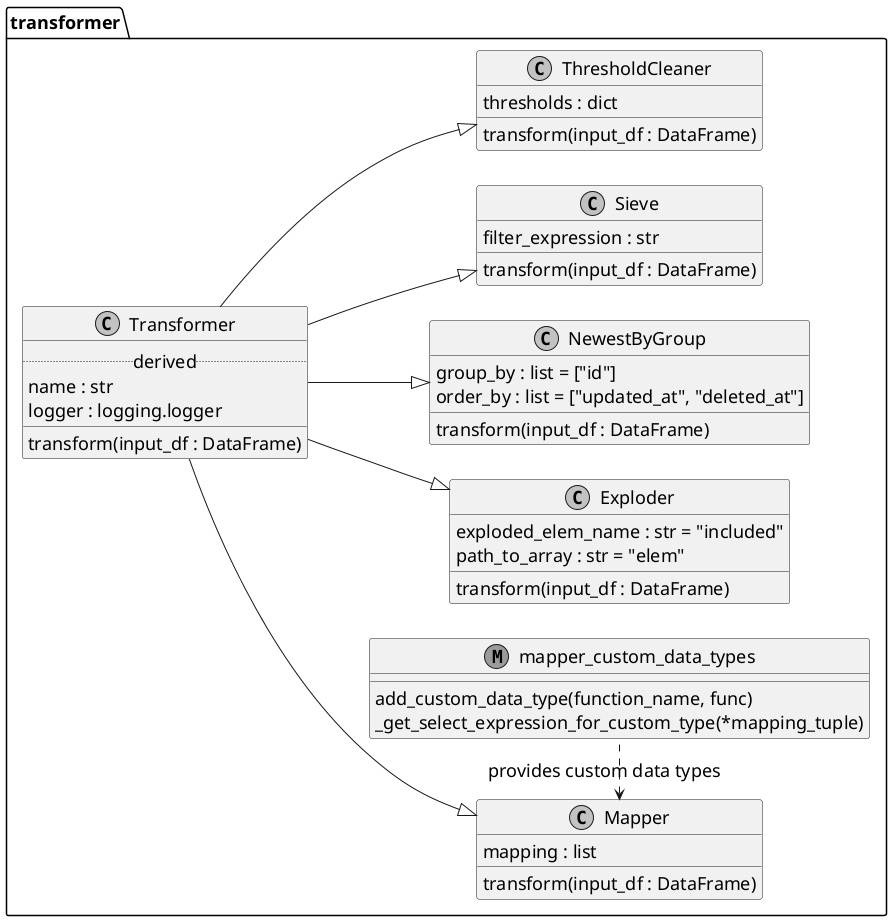 @startuml

skinparam monochrome true
skinparam defaultFontname Bitstream Vera Sans Mono
skinparam defaultFontSize 18


left to right direction


namespace transformer{
    
  class Transformer {
    .. derived ..
    name : str
    logger : logging.logger
    __
    transform(input_df : DataFrame)
  }
  class Mapper {
    mapping : list
    __
    transform(input_df : DataFrame)
  }
  class Exploder {
    exploded_elem_name : str = "included"
    path_to_array : str = "elem"
    __
    transform(input_df : DataFrame)
  }
  class NewestByGroup {
    group_by : list = ["id"]
    order_by : list = ["updated_at", "deleted_at"]
    __
    transform(input_df : DataFrame)
  }
  class Sieve {
    filter_expression : str
    __
    transform(input_df : DataFrame)
  }
  class ThresholdCleaner {
    thresholds : dict
    __
    transform(input_df : DataFrame)
  }
  class mapper_custom_data_types << (M,orchid) >> {
    add_custom_data_type(function_name, func)
    _get_select_expression_for_custom_type(*mapping_tuple)
  }

  ' Exploder --|> Transformer
  ' NewestByGroup --|> Transformer
  ' Mapper --|> Transformer
  ' Sieve --|> Transformer
  ' ThresholdCleaner --|> Transformer
  Transformer --|> Mapper 
  Mapper <. mapper_custom_data_types : provides custom data types
  Transformer --|> Exploder
  Transformer --|> NewestByGroup 
  Transformer --|> Sieve 
  Transformer --|> ThresholdCleaner 

}
 @enduml
